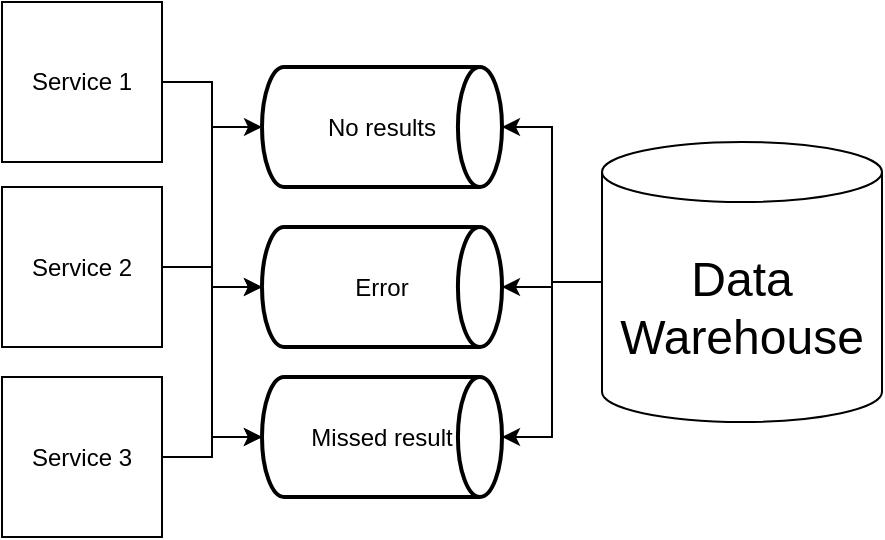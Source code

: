 <mxfile version="21.3.7" type="github">
  <diagram id="CYZacEfCeFZeHs07AZra" name="Page-1">
    <mxGraphModel dx="733" dy="428" grid="1" gridSize="10" guides="1" tooltips="1" connect="1" arrows="1" fold="1" page="1" pageScale="1" pageWidth="827" pageHeight="1169" math="0" shadow="0">
      <root>
        <mxCell id="0" />
        <mxCell id="1" parent="0" />
        <mxCell id="Yy77Hk5YitaZg9_ypAlM-9" style="edgeStyle=orthogonalEdgeStyle;rounded=0;orthogonalLoop=1;jettySize=auto;html=1;entryX=0;entryY=0.5;entryDx=0;entryDy=0;entryPerimeter=0;" edge="1" parent="1" source="Yy77Hk5YitaZg9_ypAlM-1" target="Yy77Hk5YitaZg9_ypAlM-4">
          <mxGeometry relative="1" as="geometry" />
        </mxCell>
        <mxCell id="Yy77Hk5YitaZg9_ypAlM-10" style="edgeStyle=orthogonalEdgeStyle;rounded=0;orthogonalLoop=1;jettySize=auto;html=1;entryX=0;entryY=0.5;entryDx=0;entryDy=0;entryPerimeter=0;" edge="1" parent="1" source="Yy77Hk5YitaZg9_ypAlM-1" target="Yy77Hk5YitaZg9_ypAlM-5">
          <mxGeometry relative="1" as="geometry" />
        </mxCell>
        <mxCell id="Yy77Hk5YitaZg9_ypAlM-11" style="edgeStyle=orthogonalEdgeStyle;rounded=0;orthogonalLoop=1;jettySize=auto;html=1;entryX=0;entryY=0.5;entryDx=0;entryDy=0;entryPerimeter=0;" edge="1" parent="1" source="Yy77Hk5YitaZg9_ypAlM-1" target="Yy77Hk5YitaZg9_ypAlM-6">
          <mxGeometry relative="1" as="geometry" />
        </mxCell>
        <mxCell id="Yy77Hk5YitaZg9_ypAlM-1" value="Service 1" style="whiteSpace=wrap;html=1;aspect=fixed;" vertex="1" parent="1">
          <mxGeometry x="160" y="310" width="80" height="80" as="geometry" />
        </mxCell>
        <mxCell id="Yy77Hk5YitaZg9_ypAlM-13" style="edgeStyle=orthogonalEdgeStyle;rounded=0;orthogonalLoop=1;jettySize=auto;html=1;" edge="1" parent="1" source="Yy77Hk5YitaZg9_ypAlM-2" target="Yy77Hk5YitaZg9_ypAlM-5">
          <mxGeometry relative="1" as="geometry" />
        </mxCell>
        <mxCell id="Yy77Hk5YitaZg9_ypAlM-2" value="Service 2" style="whiteSpace=wrap;html=1;aspect=fixed;" vertex="1" parent="1">
          <mxGeometry x="160" y="402.5" width="80" height="80" as="geometry" />
        </mxCell>
        <mxCell id="Yy77Hk5YitaZg9_ypAlM-14" style="edgeStyle=orthogonalEdgeStyle;rounded=0;orthogonalLoop=1;jettySize=auto;html=1;" edge="1" parent="1" source="Yy77Hk5YitaZg9_ypAlM-3" target="Yy77Hk5YitaZg9_ypAlM-4">
          <mxGeometry relative="1" as="geometry" />
        </mxCell>
        <mxCell id="Yy77Hk5YitaZg9_ypAlM-3" value="Service 3" style="whiteSpace=wrap;html=1;aspect=fixed;" vertex="1" parent="1">
          <mxGeometry x="160" y="497.5" width="80" height="80" as="geometry" />
        </mxCell>
        <mxCell id="Yy77Hk5YitaZg9_ypAlM-4" value="Missed result" style="strokeWidth=2;html=1;shape=mxgraph.flowchart.direct_data;whiteSpace=wrap;" vertex="1" parent="1">
          <mxGeometry x="290" y="497.5" width="120" height="60" as="geometry" />
        </mxCell>
        <mxCell id="Yy77Hk5YitaZg9_ypAlM-5" value="Error" style="strokeWidth=2;html=1;shape=mxgraph.flowchart.direct_data;whiteSpace=wrap;" vertex="1" parent="1">
          <mxGeometry x="290" y="422.5" width="120" height="60" as="geometry" />
        </mxCell>
        <mxCell id="Yy77Hk5YitaZg9_ypAlM-6" value="No results" style="strokeWidth=2;html=1;shape=mxgraph.flowchart.direct_data;whiteSpace=wrap;" vertex="1" parent="1">
          <mxGeometry x="290" y="342.5" width="120" height="60" as="geometry" />
        </mxCell>
        <mxCell id="Yy77Hk5YitaZg9_ypAlM-16" style="edgeStyle=orthogonalEdgeStyle;rounded=0;orthogonalLoop=1;jettySize=auto;html=1;exitX=0;exitY=0.5;exitDx=0;exitDy=0;exitPerimeter=0;entryX=1;entryY=0.5;entryDx=0;entryDy=0;entryPerimeter=0;" edge="1" parent="1" source="Yy77Hk5YitaZg9_ypAlM-15" target="Yy77Hk5YitaZg9_ypAlM-6">
          <mxGeometry relative="1" as="geometry" />
        </mxCell>
        <mxCell id="Yy77Hk5YitaZg9_ypAlM-17" style="edgeStyle=orthogonalEdgeStyle;rounded=0;orthogonalLoop=1;jettySize=auto;html=1;" edge="1" parent="1" source="Yy77Hk5YitaZg9_ypAlM-15" target="Yy77Hk5YitaZg9_ypAlM-4">
          <mxGeometry relative="1" as="geometry" />
        </mxCell>
        <mxCell id="Yy77Hk5YitaZg9_ypAlM-18" style="edgeStyle=orthogonalEdgeStyle;rounded=0;orthogonalLoop=1;jettySize=auto;html=1;entryX=1;entryY=0.5;entryDx=0;entryDy=0;entryPerimeter=0;" edge="1" parent="1" source="Yy77Hk5YitaZg9_ypAlM-15" target="Yy77Hk5YitaZg9_ypAlM-5">
          <mxGeometry relative="1" as="geometry" />
        </mxCell>
        <mxCell id="Yy77Hk5YitaZg9_ypAlM-15" value="&lt;font style=&quot;font-size: 24px;&quot;&gt;Data Warehouse&lt;/font&gt;" style="shape=cylinder3;whiteSpace=wrap;html=1;boundedLbl=1;backgroundOutline=1;size=15;" vertex="1" parent="1">
          <mxGeometry x="460" y="380" width="140" height="140" as="geometry" />
        </mxCell>
      </root>
    </mxGraphModel>
  </diagram>
</mxfile>
